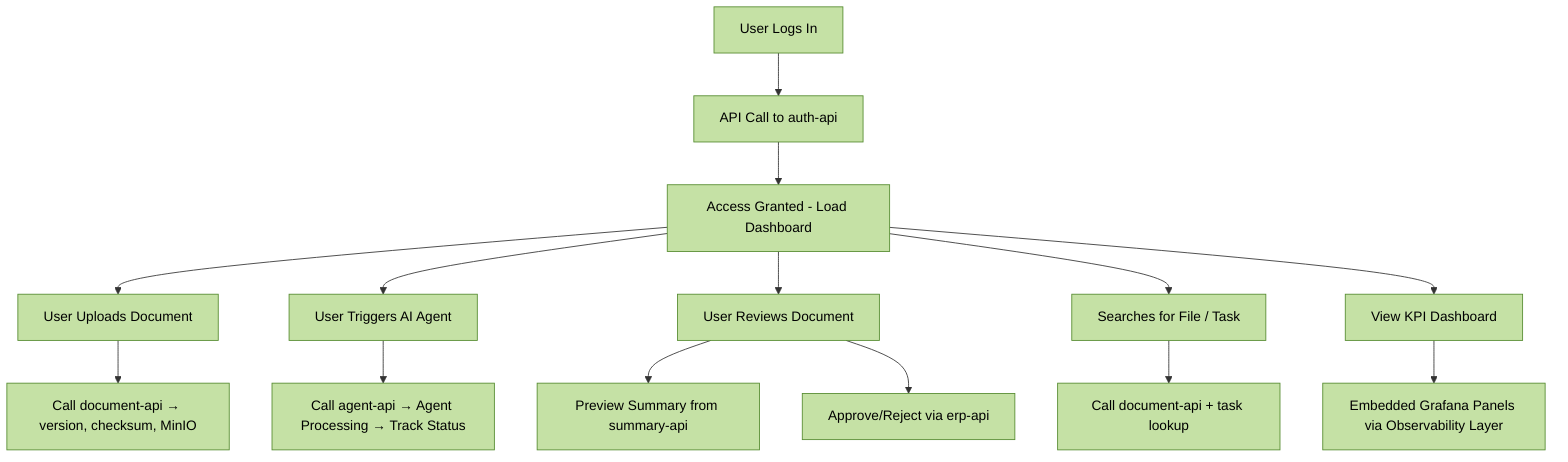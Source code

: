 flowchart TD

A[User Logs In] --> B[API Call to auth-api]
B --> C[Access Granted - Load Dashboard]

C --> D[User Uploads Document]
D --> E[Call document-api → version, checksum, MinIO]

C --> F[User Triggers AI Agent]
F --> G[Call agent-api → Agent Processing → Track Status]

C --> H[User Reviews Document]
H --> I[Preview Summary from summary-api]
H --> J[Approve/Reject via erp-api]

C --> K[Searches for File / Task]
K --> L[Call document-api + task lookup]

C --> M[View KPI Dashboard]
M --> N[Embedded Grafana Panels via Observability Layer]

%% Styling
classDef block fill:#c5e1a5,stroke:#558b2f,color:#000
classDef api fill:#fff9c4,stroke:#fdd835,color:#000
classDef obs fill:#ede7f6,stroke:#7b1fa2,color:#000

class A,B,C,D,E,F,G,H,I,J,K,L,M,N block